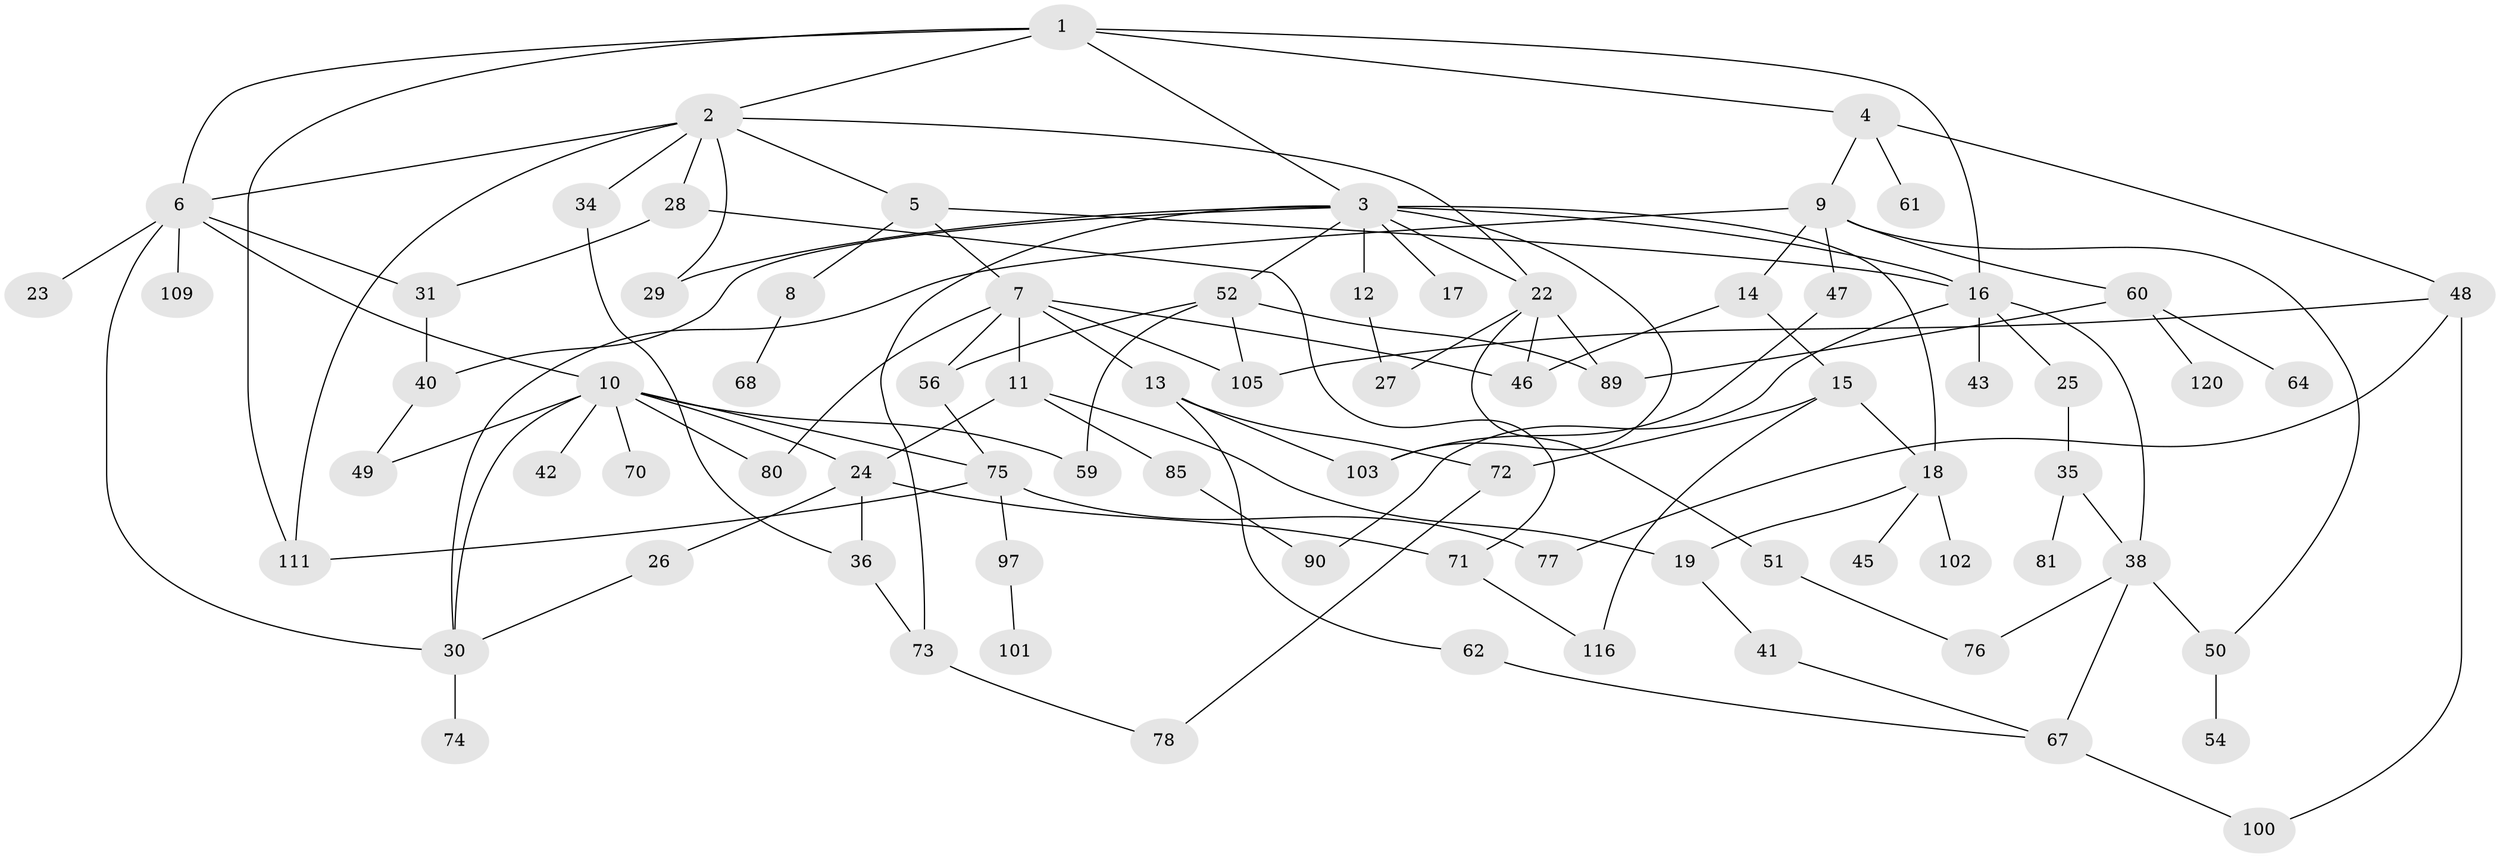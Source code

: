 // Generated by graph-tools (version 1.1) at 2025/23/03/03/25 07:23:32]
// undirected, 78 vertices, 120 edges
graph export_dot {
graph [start="1"]
  node [color=gray90,style=filled];
  1 [super="+20"];
  2 [super="+117"];
  3 [super="+121"];
  4 [super="+94"];
  5 [super="+95"];
  6 [super="+33"];
  7 [super="+21"];
  8 [super="+84"];
  9 [super="+39"];
  10 [super="+87"];
  11 [super="+65"];
  12 [super="+32"];
  13;
  14;
  15 [super="+115"];
  16 [super="+57"];
  17;
  18 [super="+66"];
  19 [super="+118"];
  22 [super="+37"];
  23;
  24 [super="+44"];
  25;
  26 [super="+53"];
  27 [super="+58"];
  28;
  29;
  30 [super="+93"];
  31 [super="+122"];
  34 [super="+107"];
  35 [super="+63"];
  36 [super="+55"];
  38 [super="+110"];
  40 [super="+79"];
  41;
  42;
  43;
  45;
  46;
  47;
  48 [super="+113"];
  49 [super="+82"];
  50 [super="+119"];
  51;
  52 [super="+86"];
  54 [super="+99"];
  56 [super="+69"];
  59;
  60 [super="+106"];
  61;
  62;
  64;
  67 [super="+91"];
  68;
  70;
  71 [super="+92"];
  72 [super="+88"];
  73 [super="+108"];
  74;
  75;
  76 [super="+104"];
  77 [super="+112"];
  78 [super="+83"];
  80 [super="+98"];
  81;
  85;
  89;
  90 [super="+96"];
  97;
  100;
  101;
  102;
  103;
  105;
  109;
  111 [super="+114"];
  116;
  120;
  1 -- 2;
  1 -- 3;
  1 -- 4;
  1 -- 6;
  1 -- 16;
  1 -- 111;
  2 -- 5;
  2 -- 28;
  2 -- 34;
  2 -- 111;
  2 -- 22;
  2 -- 29;
  2 -- 6;
  3 -- 12;
  3 -- 17;
  3 -- 18;
  3 -- 22;
  3 -- 29;
  3 -- 40;
  3 -- 52;
  3 -- 103;
  3 -- 73;
  3 -- 16;
  4 -- 9;
  4 -- 48;
  4 -- 61;
  5 -- 7;
  5 -- 8;
  5 -- 16;
  6 -- 10;
  6 -- 23;
  6 -- 31;
  6 -- 109;
  6 -- 30;
  7 -- 11;
  7 -- 13;
  7 -- 56;
  7 -- 105;
  7 -- 46;
  7 -- 80;
  8 -- 68;
  9 -- 14;
  9 -- 30;
  9 -- 60;
  9 -- 50;
  9 -- 47;
  10 -- 42;
  10 -- 49;
  10 -- 70;
  10 -- 80;
  10 -- 59;
  10 -- 75;
  10 -- 24;
  10 -- 30;
  11 -- 24;
  11 -- 85;
  11 -- 19;
  12 -- 27;
  13 -- 62;
  13 -- 72;
  13 -- 103;
  14 -- 15;
  14 -- 46;
  15 -- 18;
  15 -- 72;
  15 -- 116;
  16 -- 25;
  16 -- 43;
  16 -- 90;
  16 -- 38;
  18 -- 19;
  18 -- 45;
  18 -- 102;
  19 -- 41;
  22 -- 27;
  22 -- 46;
  22 -- 89;
  22 -- 51;
  24 -- 26;
  24 -- 36;
  24 -- 71;
  25 -- 35;
  26 -- 30;
  28 -- 71;
  28 -- 31;
  30 -- 74;
  31 -- 40;
  34 -- 36;
  35 -- 38;
  35 -- 81;
  36 -- 73;
  38 -- 50;
  38 -- 67;
  38 -- 76;
  40 -- 49;
  41 -- 67;
  47 -- 103;
  48 -- 105;
  48 -- 77;
  48 -- 100;
  50 -- 54;
  51 -- 76;
  52 -- 59;
  52 -- 105;
  52 -- 89;
  52 -- 56;
  56 -- 75;
  60 -- 64;
  60 -- 120;
  60 -- 89;
  62 -- 67;
  67 -- 100;
  71 -- 116;
  72 -- 78;
  73 -- 78;
  75 -- 77;
  75 -- 97;
  75 -- 111;
  85 -- 90;
  97 -- 101;
}

